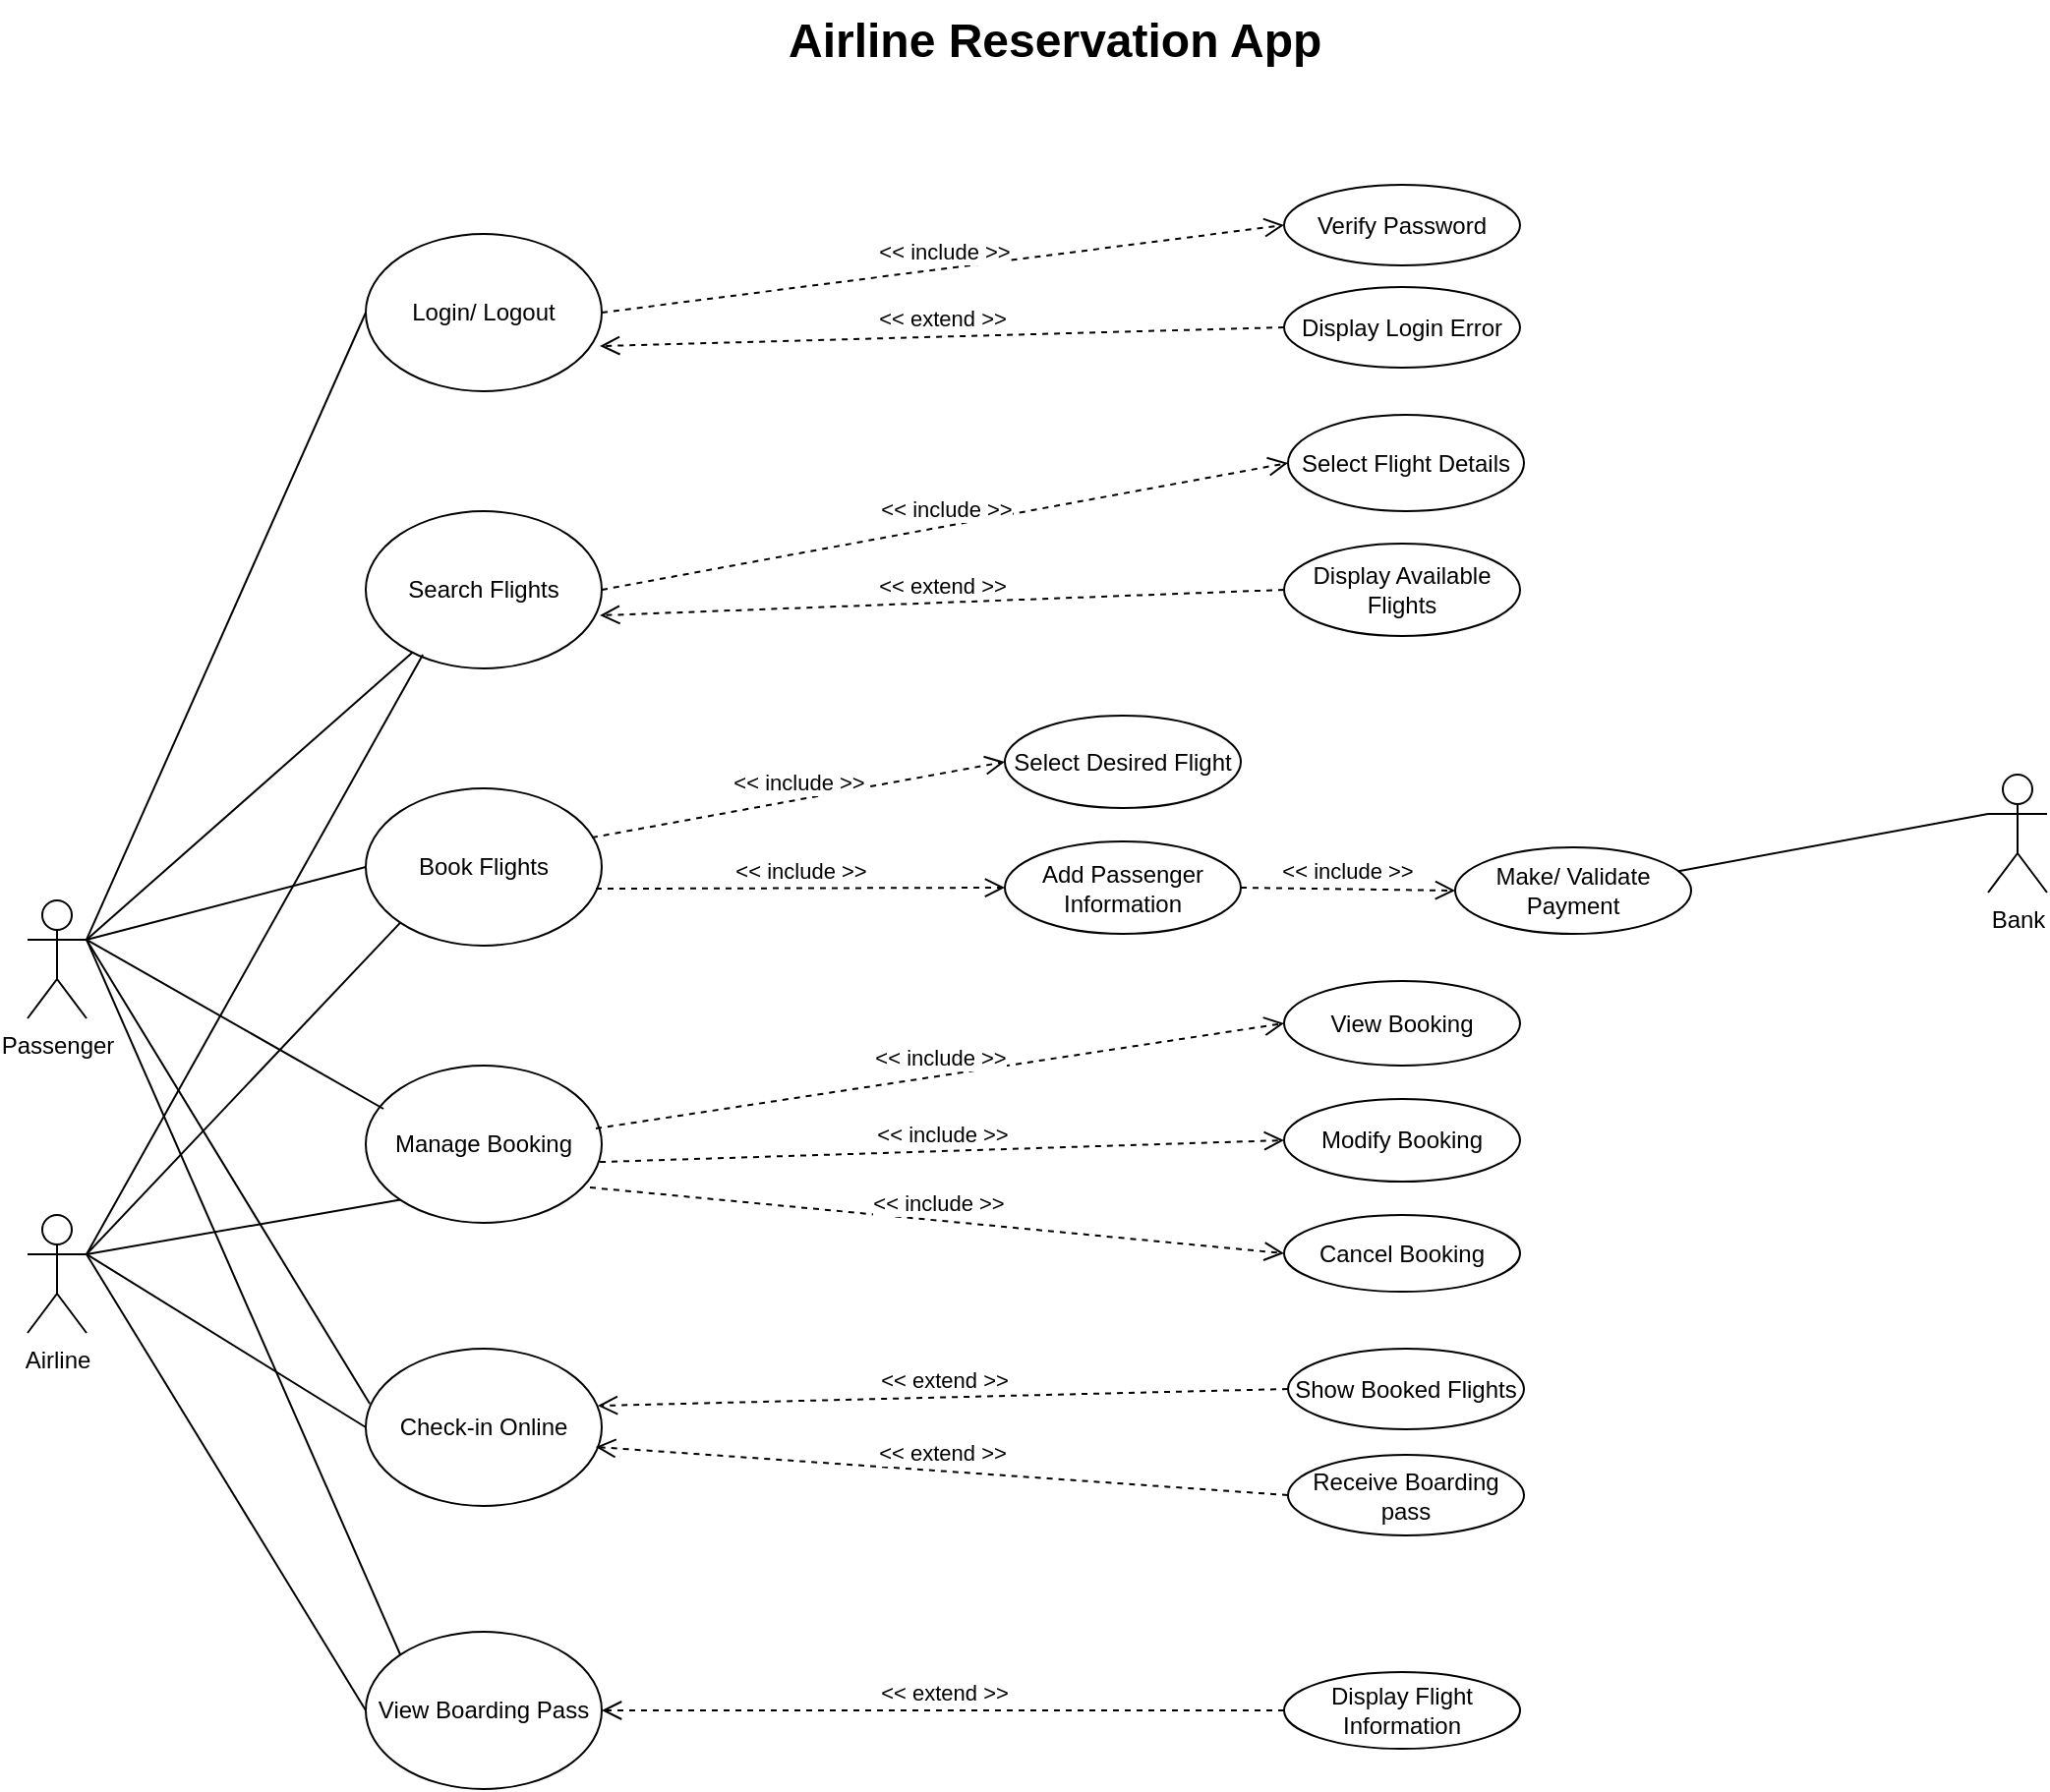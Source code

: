 <mxfile version="26.0.16">
  <diagram name="Page-1" id="PV74KrC8nbFa2HOLDQHE">
    <mxGraphModel dx="2939" dy="747" grid="0" gridSize="10" guides="1" tooltips="1" connect="1" arrows="1" fold="1" page="1" pageScale="1" pageWidth="850" pageHeight="1100" math="0" shadow="0">
      <root>
        <mxCell id="0" />
        <mxCell id="1" parent="0" />
        <mxCell id="pl-_Bf_hWxf6yMwBalIJ-1" value="Passenger" style="shape=umlActor;verticalLabelPosition=bottom;verticalAlign=top;html=1;outlineConnect=0;" parent="1" vertex="1">
          <mxGeometry x="-949" y="486" width="30" height="60" as="geometry" />
        </mxCell>
        <mxCell id="pl-_Bf_hWxf6yMwBalIJ-2" value="Login/ Logout" style="ellipse;whiteSpace=wrap;html=1;" parent="1" vertex="1">
          <mxGeometry x="-777" y="147" width="120" height="80" as="geometry" />
        </mxCell>
        <mxCell id="pl-_Bf_hWxf6yMwBalIJ-5" value="Search Flights" style="ellipse;whiteSpace=wrap;html=1;" parent="1" vertex="1">
          <mxGeometry x="-777" y="288" width="120" height="80" as="geometry" />
        </mxCell>
        <mxCell id="pl-_Bf_hWxf6yMwBalIJ-6" value="Book Flights" style="ellipse;whiteSpace=wrap;html=1;" parent="1" vertex="1">
          <mxGeometry x="-777" y="429" width="120" height="80" as="geometry" />
        </mxCell>
        <mxCell id="pl-_Bf_hWxf6yMwBalIJ-9" value="Manage Booking" style="ellipse;whiteSpace=wrap;html=1;" parent="1" vertex="1">
          <mxGeometry x="-777" y="570" width="120" height="80" as="geometry" />
        </mxCell>
        <mxCell id="pl-_Bf_hWxf6yMwBalIJ-10" value="Check-in Online" style="ellipse;whiteSpace=wrap;html=1;" parent="1" vertex="1">
          <mxGeometry x="-777" y="714" width="120" height="80" as="geometry" />
        </mxCell>
        <mxCell id="pl-_Bf_hWxf6yMwBalIJ-11" value="View Boarding Pass" style="ellipse;whiteSpace=wrap;html=1;" parent="1" vertex="1">
          <mxGeometry x="-777" y="858" width="120" height="80" as="geometry" />
        </mxCell>
        <mxCell id="pl-_Bf_hWxf6yMwBalIJ-12" value="" style="endArrow=none;html=1;rounded=0;exitX=1;exitY=0.333;exitDx=0;exitDy=0;exitPerimeter=0;entryX=0;entryY=0.5;entryDx=0;entryDy=0;" parent="1" source="pl-_Bf_hWxf6yMwBalIJ-1" target="pl-_Bf_hWxf6yMwBalIJ-2" edge="1">
          <mxGeometry width="50" height="50" relative="1" as="geometry">
            <mxPoint x="-439" y="465" as="sourcePoint" />
            <mxPoint x="-783" y="261" as="targetPoint" />
          </mxGeometry>
        </mxCell>
        <mxCell id="pl-_Bf_hWxf6yMwBalIJ-13" value="" style="endArrow=none;html=1;rounded=0;exitX=1;exitY=0.333;exitDx=0;exitDy=0;exitPerimeter=0;" parent="1" source="pl-_Bf_hWxf6yMwBalIJ-1" target="pl-_Bf_hWxf6yMwBalIJ-5" edge="1">
          <mxGeometry width="50" height="50" relative="1" as="geometry">
            <mxPoint x="-439" y="465" as="sourcePoint" />
            <mxPoint x="-389" y="415" as="targetPoint" />
          </mxGeometry>
        </mxCell>
        <mxCell id="pl-_Bf_hWxf6yMwBalIJ-14" value="" style="endArrow=none;html=1;rounded=0;exitX=1;exitY=0.333;exitDx=0;exitDy=0;exitPerimeter=0;entryX=0;entryY=0.5;entryDx=0;entryDy=0;" parent="1" source="pl-_Bf_hWxf6yMwBalIJ-1" target="pl-_Bf_hWxf6yMwBalIJ-6" edge="1">
          <mxGeometry width="50" height="50" relative="1" as="geometry">
            <mxPoint x="-439" y="465" as="sourcePoint" />
            <mxPoint x="-389" y="415" as="targetPoint" />
          </mxGeometry>
        </mxCell>
        <mxCell id="pl-_Bf_hWxf6yMwBalIJ-16" value="" style="endArrow=none;html=1;rounded=0;exitX=1;exitY=0.333;exitDx=0;exitDy=0;exitPerimeter=0;entryX=0.075;entryY=0.275;entryDx=0;entryDy=0;entryPerimeter=0;" parent="1" source="pl-_Bf_hWxf6yMwBalIJ-1" target="pl-_Bf_hWxf6yMwBalIJ-9" edge="1">
          <mxGeometry width="50" height="50" relative="1" as="geometry">
            <mxPoint x="-439" y="465" as="sourcePoint" />
            <mxPoint x="-389" y="415" as="targetPoint" />
          </mxGeometry>
        </mxCell>
        <mxCell id="pl-_Bf_hWxf6yMwBalIJ-17" value="" style="endArrow=none;html=1;rounded=0;exitX=1;exitY=0.333;exitDx=0;exitDy=0;exitPerimeter=0;entryX=0.017;entryY=0.35;entryDx=0;entryDy=0;entryPerimeter=0;" parent="1" source="pl-_Bf_hWxf6yMwBalIJ-1" target="pl-_Bf_hWxf6yMwBalIJ-10" edge="1">
          <mxGeometry width="50" height="50" relative="1" as="geometry">
            <mxPoint x="-439" y="465" as="sourcePoint" />
            <mxPoint x="-389" y="415" as="targetPoint" />
          </mxGeometry>
        </mxCell>
        <mxCell id="pl-_Bf_hWxf6yMwBalIJ-18" value="" style="endArrow=none;html=1;rounded=0;exitX=1;exitY=0.333;exitDx=0;exitDy=0;exitPerimeter=0;entryX=0;entryY=0;entryDx=0;entryDy=0;" parent="1" source="pl-_Bf_hWxf6yMwBalIJ-1" target="pl-_Bf_hWxf6yMwBalIJ-11" edge="1">
          <mxGeometry width="50" height="50" relative="1" as="geometry">
            <mxPoint x="-436" y="760" as="sourcePoint" />
            <mxPoint x="-386" y="710" as="targetPoint" />
          </mxGeometry>
        </mxCell>
        <mxCell id="pl-_Bf_hWxf6yMwBalIJ-19" value="Verify Password" style="ellipse;whiteSpace=wrap;html=1;" parent="1" vertex="1">
          <mxGeometry x="-310" y="122" width="120" height="41" as="geometry" />
        </mxCell>
        <mxCell id="pl-_Bf_hWxf6yMwBalIJ-20" value="Display Login Error" style="ellipse;whiteSpace=wrap;html=1;" parent="1" vertex="1">
          <mxGeometry x="-310" y="174" width="120" height="41" as="geometry" />
        </mxCell>
        <mxCell id="9_dAPzWOalVGL8R8S1VZ-1" value="&lt;h1 style=&quot;margin-top: 0px;&quot;&gt;Airline Reservation App&lt;/h1&gt;" style="text;html=1;whiteSpace=wrap;overflow=hidden;rounded=0;" vertex="1" parent="1">
          <mxGeometry x="-564" y="28" width="278" height="53" as="geometry" />
        </mxCell>
        <mxCell id="9_dAPzWOalVGL8R8S1VZ-4" value="Select Flight Details" style="ellipse;whiteSpace=wrap;html=1;" vertex="1" parent="1">
          <mxGeometry x="-308" y="239" width="120" height="49" as="geometry" />
        </mxCell>
        <mxCell id="9_dAPzWOalVGL8R8S1VZ-5" value="Display Available Flights" style="ellipse;whiteSpace=wrap;html=1;" vertex="1" parent="1">
          <mxGeometry x="-310" y="304.5" width="120" height="47" as="geometry" />
        </mxCell>
        <mxCell id="9_dAPzWOalVGL8R8S1VZ-6" value="Select Desired Flight" style="ellipse;whiteSpace=wrap;html=1;" vertex="1" parent="1">
          <mxGeometry x="-452" y="392" width="120" height="47" as="geometry" />
        </mxCell>
        <mxCell id="9_dAPzWOalVGL8R8S1VZ-7" value="Add Passenger Information" style="ellipse;whiteSpace=wrap;html=1;" vertex="1" parent="1">
          <mxGeometry x="-452" y="456" width="120" height="47" as="geometry" />
        </mxCell>
        <mxCell id="9_dAPzWOalVGL8R8S1VZ-8" value="Make/ Validate Payment" style="ellipse;whiteSpace=wrap;html=1;" vertex="1" parent="1">
          <mxGeometry x="-223" y="459" width="120" height="44" as="geometry" />
        </mxCell>
        <mxCell id="9_dAPzWOalVGL8R8S1VZ-9" value="Bank" style="shape=umlActor;verticalLabelPosition=bottom;verticalAlign=top;html=1;outlineConnect=0;" vertex="1" parent="1">
          <mxGeometry x="48" y="422" width="30" height="60" as="geometry" />
        </mxCell>
        <mxCell id="9_dAPzWOalVGL8R8S1VZ-10" value="" style="endArrow=none;html=1;rounded=0;entryX=0;entryY=0.333;entryDx=0;entryDy=0;entryPerimeter=0;" edge="1" parent="1" source="9_dAPzWOalVGL8R8S1VZ-8" target="9_dAPzWOalVGL8R8S1VZ-9">
          <mxGeometry width="50" height="50" relative="1" as="geometry">
            <mxPoint x="-450" y="387" as="sourcePoint" />
            <mxPoint x="-400" y="337" as="targetPoint" />
          </mxGeometry>
        </mxCell>
        <mxCell id="9_dAPzWOalVGL8R8S1VZ-11" value="View Booking" style="ellipse;whiteSpace=wrap;html=1;" vertex="1" parent="1">
          <mxGeometry x="-310" y="527" width="120" height="43" as="geometry" />
        </mxCell>
        <mxCell id="9_dAPzWOalVGL8R8S1VZ-12" value="Modify Booking" style="ellipse;whiteSpace=wrap;html=1;" vertex="1" parent="1">
          <mxGeometry x="-310" y="587" width="120" height="42" as="geometry" />
        </mxCell>
        <mxCell id="9_dAPzWOalVGL8R8S1VZ-13" value="Cancel Booking" style="ellipse;whiteSpace=wrap;html=1;" vertex="1" parent="1">
          <mxGeometry x="-310" y="646" width="120" height="39" as="geometry" />
        </mxCell>
        <mxCell id="9_dAPzWOalVGL8R8S1VZ-14" value="Show Booked Flights" style="ellipse;whiteSpace=wrap;html=1;" vertex="1" parent="1">
          <mxGeometry x="-308" y="714" width="120" height="41" as="geometry" />
        </mxCell>
        <mxCell id="9_dAPzWOalVGL8R8S1VZ-15" value="Receive Boarding pass" style="ellipse;whiteSpace=wrap;html=1;" vertex="1" parent="1">
          <mxGeometry x="-308" y="768" width="120" height="41" as="geometry" />
        </mxCell>
        <mxCell id="9_dAPzWOalVGL8R8S1VZ-16" value="Display Flight Information" style="ellipse;whiteSpace=wrap;html=1;" vertex="1" parent="1">
          <mxGeometry x="-310" y="878.5" width="120" height="39" as="geometry" />
        </mxCell>
        <mxCell id="9_dAPzWOalVGL8R8S1VZ-17" value="&amp;lt;&amp;lt; include &amp;gt;&amp;gt;" style="html=1;verticalAlign=bottom;endArrow=open;dashed=1;endSize=8;curved=0;rounded=0;exitX=1;exitY=0.5;exitDx=0;exitDy=0;entryX=0;entryY=0.5;entryDx=0;entryDy=0;" edge="1" parent="1" source="pl-_Bf_hWxf6yMwBalIJ-2" target="pl-_Bf_hWxf6yMwBalIJ-19">
          <mxGeometry relative="1" as="geometry">
            <mxPoint x="-385" y="540" as="sourcePoint" />
            <mxPoint x="-465" y="540" as="targetPoint" />
          </mxGeometry>
        </mxCell>
        <mxCell id="9_dAPzWOalVGL8R8S1VZ-18" value="&amp;lt;&amp;lt; extend &amp;gt;&amp;gt;" style="html=1;verticalAlign=bottom;endArrow=open;dashed=1;endSize=8;curved=0;rounded=0;exitX=0;exitY=0.5;exitDx=0;exitDy=0;entryX=0.992;entryY=0.713;entryDx=0;entryDy=0;entryPerimeter=0;" edge="1" parent="1" source="pl-_Bf_hWxf6yMwBalIJ-20" target="pl-_Bf_hWxf6yMwBalIJ-2">
          <mxGeometry relative="1" as="geometry">
            <mxPoint x="-496" y="335" as="sourcePoint" />
            <mxPoint x="-576" y="335" as="targetPoint" />
          </mxGeometry>
        </mxCell>
        <mxCell id="9_dAPzWOalVGL8R8S1VZ-19" value="&amp;lt;&amp;lt; include &amp;gt;&amp;gt;" style="html=1;verticalAlign=bottom;endArrow=open;dashed=1;endSize=8;curved=0;rounded=0;exitX=1;exitY=0.5;exitDx=0;exitDy=0;entryX=0;entryY=0.5;entryDx=0;entryDy=0;" edge="1" parent="1" source="pl-_Bf_hWxf6yMwBalIJ-5" target="9_dAPzWOalVGL8R8S1VZ-4">
          <mxGeometry relative="1" as="geometry">
            <mxPoint x="-385" y="357" as="sourcePoint" />
            <mxPoint x="-465" y="357" as="targetPoint" />
          </mxGeometry>
        </mxCell>
        <mxCell id="9_dAPzWOalVGL8R8S1VZ-20" value="&amp;lt;&amp;lt; extend &amp;gt;&amp;gt;" style="html=1;verticalAlign=bottom;endArrow=open;dashed=1;endSize=8;curved=0;rounded=0;exitX=0;exitY=0.5;exitDx=0;exitDy=0;entryX=0.992;entryY=0.663;entryDx=0;entryDy=0;entryPerimeter=0;" edge="1" parent="1" source="9_dAPzWOalVGL8R8S1VZ-5" target="pl-_Bf_hWxf6yMwBalIJ-5">
          <mxGeometry relative="1" as="geometry">
            <mxPoint x="-385" y="357" as="sourcePoint" />
            <mxPoint x="-465" y="357" as="targetPoint" />
          </mxGeometry>
        </mxCell>
        <mxCell id="9_dAPzWOalVGL8R8S1VZ-21" value="&amp;lt;&amp;lt; include &amp;gt;&amp;gt;" style="html=1;verticalAlign=bottom;endArrow=open;dashed=1;endSize=8;curved=0;rounded=0;exitX=0.958;exitY=0.313;exitDx=0;exitDy=0;exitPerimeter=0;entryX=0;entryY=0.5;entryDx=0;entryDy=0;" edge="1" parent="1" source="pl-_Bf_hWxf6yMwBalIJ-6" target="9_dAPzWOalVGL8R8S1VZ-6">
          <mxGeometry relative="1" as="geometry">
            <mxPoint x="-385" y="357" as="sourcePoint" />
            <mxPoint x="-465" y="357" as="targetPoint" />
          </mxGeometry>
        </mxCell>
        <mxCell id="9_dAPzWOalVGL8R8S1VZ-22" value="&amp;lt;&amp;lt; include &amp;gt;&amp;gt;" style="html=1;verticalAlign=bottom;endArrow=open;dashed=1;endSize=8;curved=0;rounded=0;exitX=0.975;exitY=0.638;exitDx=0;exitDy=0;exitPerimeter=0;entryX=0;entryY=0.5;entryDx=0;entryDy=0;" edge="1" parent="1" source="pl-_Bf_hWxf6yMwBalIJ-6" target="9_dAPzWOalVGL8R8S1VZ-7">
          <mxGeometry relative="1" as="geometry">
            <mxPoint x="-385" y="357" as="sourcePoint" />
            <mxPoint x="-465" y="357" as="targetPoint" />
          </mxGeometry>
        </mxCell>
        <mxCell id="9_dAPzWOalVGL8R8S1VZ-23" value="&amp;lt;&amp;lt; include &amp;gt;&amp;gt;" style="html=1;verticalAlign=bottom;endArrow=open;dashed=1;endSize=8;curved=0;rounded=0;exitX=1;exitY=0.5;exitDx=0;exitDy=0;entryX=0;entryY=0.5;entryDx=0;entryDy=0;" edge="1" parent="1" source="9_dAPzWOalVGL8R8S1VZ-7" target="9_dAPzWOalVGL8R8S1VZ-8">
          <mxGeometry relative="1" as="geometry">
            <mxPoint x="-385" y="357" as="sourcePoint" />
            <mxPoint x="-465" y="357" as="targetPoint" />
          </mxGeometry>
        </mxCell>
        <mxCell id="9_dAPzWOalVGL8R8S1VZ-24" value="&amp;lt;&amp;lt; include &amp;gt;&amp;gt;" style="html=1;verticalAlign=bottom;endArrow=open;dashed=1;endSize=8;curved=0;rounded=0;exitX=0.975;exitY=0.4;exitDx=0;exitDy=0;exitPerimeter=0;entryX=0;entryY=0.5;entryDx=0;entryDy=0;" edge="1" parent="1" source="pl-_Bf_hWxf6yMwBalIJ-9" target="9_dAPzWOalVGL8R8S1VZ-11">
          <mxGeometry relative="1" as="geometry">
            <mxPoint x="-386" y="640" as="sourcePoint" />
            <mxPoint x="-466" y="640" as="targetPoint" />
          </mxGeometry>
        </mxCell>
        <mxCell id="9_dAPzWOalVGL8R8S1VZ-25" value="&amp;lt;&amp;lt; include &amp;gt;&amp;gt;" style="html=1;verticalAlign=bottom;endArrow=open;dashed=1;endSize=8;curved=0;rounded=0;exitX=0.992;exitY=0.613;exitDx=0;exitDy=0;exitPerimeter=0;entryX=0;entryY=0.5;entryDx=0;entryDy=0;" edge="1" parent="1" source="pl-_Bf_hWxf6yMwBalIJ-9" target="9_dAPzWOalVGL8R8S1VZ-12">
          <mxGeometry relative="1" as="geometry">
            <mxPoint x="-386" y="640" as="sourcePoint" />
            <mxPoint x="-466" y="640" as="targetPoint" />
          </mxGeometry>
        </mxCell>
        <mxCell id="9_dAPzWOalVGL8R8S1VZ-30" value="Text" style="edgeLabel;html=1;align=center;verticalAlign=middle;resizable=0;points=[];" vertex="1" connectable="0" parent="9_dAPzWOalVGL8R8S1VZ-25">
          <mxGeometry x="0.013" y="-24" relative="1" as="geometry">
            <mxPoint as="offset" />
          </mxGeometry>
        </mxCell>
        <mxCell id="9_dAPzWOalVGL8R8S1VZ-26" value="&amp;lt;&amp;lt; include &amp;gt;&amp;gt;" style="html=1;verticalAlign=bottom;endArrow=open;dashed=1;endSize=8;curved=0;rounded=0;exitX=0.95;exitY=0.775;exitDx=0;exitDy=0;exitPerimeter=0;entryX=0;entryY=0.5;entryDx=0;entryDy=0;" edge="1" parent="1" source="pl-_Bf_hWxf6yMwBalIJ-9" target="9_dAPzWOalVGL8R8S1VZ-13">
          <mxGeometry relative="1" as="geometry">
            <mxPoint x="-386" y="640" as="sourcePoint" />
            <mxPoint x="-466" y="640" as="targetPoint" />
          </mxGeometry>
        </mxCell>
        <mxCell id="9_dAPzWOalVGL8R8S1VZ-27" value="&amp;lt;&amp;lt; extend &amp;gt;&amp;gt;" style="html=1;verticalAlign=bottom;endArrow=open;dashed=1;endSize=8;curved=0;rounded=0;exitX=0;exitY=0.5;exitDx=0;exitDy=0;entryX=0.983;entryY=0.363;entryDx=0;entryDy=0;entryPerimeter=0;" edge="1" parent="1" source="9_dAPzWOalVGL8R8S1VZ-14" target="pl-_Bf_hWxf6yMwBalIJ-10">
          <mxGeometry relative="1" as="geometry">
            <mxPoint x="-386" y="640" as="sourcePoint" />
            <mxPoint x="-466" y="640" as="targetPoint" />
          </mxGeometry>
        </mxCell>
        <mxCell id="9_dAPzWOalVGL8R8S1VZ-28" value="&amp;lt;&amp;lt; extend &amp;gt;&amp;gt;" style="html=1;verticalAlign=bottom;endArrow=open;dashed=1;endSize=8;curved=0;rounded=0;exitX=0;exitY=0.5;exitDx=0;exitDy=0;entryX=0.975;entryY=0.625;entryDx=0;entryDy=0;entryPerimeter=0;" edge="1" parent="1" source="9_dAPzWOalVGL8R8S1VZ-15" target="pl-_Bf_hWxf6yMwBalIJ-10">
          <mxGeometry relative="1" as="geometry">
            <mxPoint x="-386" y="640" as="sourcePoint" />
            <mxPoint x="-466" y="640" as="targetPoint" />
          </mxGeometry>
        </mxCell>
        <mxCell id="9_dAPzWOalVGL8R8S1VZ-29" value="&amp;lt;&amp;lt; extend &amp;gt;&amp;gt;" style="html=1;verticalAlign=bottom;endArrow=open;dashed=1;endSize=8;curved=0;rounded=0;exitX=0;exitY=0.5;exitDx=0;exitDy=0;entryX=1;entryY=0.5;entryDx=0;entryDy=0;" edge="1" parent="1" source="9_dAPzWOalVGL8R8S1VZ-16" target="pl-_Bf_hWxf6yMwBalIJ-11">
          <mxGeometry relative="1" as="geometry">
            <mxPoint x="-386" y="640" as="sourcePoint" />
            <mxPoint x="-466" y="640" as="targetPoint" />
          </mxGeometry>
        </mxCell>
        <mxCell id="9_dAPzWOalVGL8R8S1VZ-31" value="Airline" style="shape=umlActor;verticalLabelPosition=bottom;verticalAlign=top;html=1;outlineConnect=0;" vertex="1" parent="1">
          <mxGeometry x="-949" y="646" width="30" height="60" as="geometry" />
        </mxCell>
        <mxCell id="9_dAPzWOalVGL8R8S1VZ-32" value="" style="endArrow=none;html=1;rounded=0;entryX=0.242;entryY=0.913;entryDx=0;entryDy=0;entryPerimeter=0;exitX=1;exitY=0.333;exitDx=0;exitDy=0;exitPerimeter=0;" edge="1" parent="1" source="9_dAPzWOalVGL8R8S1VZ-31" target="pl-_Bf_hWxf6yMwBalIJ-5">
          <mxGeometry width="50" height="50" relative="1" as="geometry">
            <mxPoint x="-451" y="645" as="sourcePoint" />
            <mxPoint x="-746" y="372" as="targetPoint" />
          </mxGeometry>
        </mxCell>
        <mxCell id="9_dAPzWOalVGL8R8S1VZ-33" value="" style="endArrow=none;html=1;rounded=0;exitX=1;exitY=0.333;exitDx=0;exitDy=0;exitPerimeter=0;entryX=0;entryY=1;entryDx=0;entryDy=0;" edge="1" parent="1" source="9_dAPzWOalVGL8R8S1VZ-31" target="pl-_Bf_hWxf6yMwBalIJ-6">
          <mxGeometry width="50" height="50" relative="1" as="geometry">
            <mxPoint x="-451" y="645" as="sourcePoint" />
            <mxPoint x="-763" y="490" as="targetPoint" />
          </mxGeometry>
        </mxCell>
        <mxCell id="9_dAPzWOalVGL8R8S1VZ-34" value="" style="endArrow=none;html=1;rounded=0;exitX=1;exitY=0.333;exitDx=0;exitDy=0;exitPerimeter=0;entryX=0;entryY=1;entryDx=0;entryDy=0;" edge="1" parent="1" source="9_dAPzWOalVGL8R8S1VZ-31" target="pl-_Bf_hWxf6yMwBalIJ-9">
          <mxGeometry width="50" height="50" relative="1" as="geometry">
            <mxPoint x="-451" y="645" as="sourcePoint" />
            <mxPoint x="-401" y="595" as="targetPoint" />
          </mxGeometry>
        </mxCell>
        <mxCell id="9_dAPzWOalVGL8R8S1VZ-35" value="" style="endArrow=none;html=1;rounded=0;entryX=0;entryY=0.5;entryDx=0;entryDy=0;exitX=1;exitY=0.333;exitDx=0;exitDy=0;exitPerimeter=0;" edge="1" parent="1" source="9_dAPzWOalVGL8R8S1VZ-31" target="pl-_Bf_hWxf6yMwBalIJ-10">
          <mxGeometry width="50" height="50" relative="1" as="geometry">
            <mxPoint x="-918" y="670" as="sourcePoint" />
            <mxPoint x="-401" y="595" as="targetPoint" />
          </mxGeometry>
        </mxCell>
        <mxCell id="9_dAPzWOalVGL8R8S1VZ-36" value="" style="endArrow=none;html=1;rounded=0;exitX=1;exitY=0.333;exitDx=0;exitDy=0;exitPerimeter=0;entryX=0;entryY=0.5;entryDx=0;entryDy=0;" edge="1" parent="1" source="9_dAPzWOalVGL8R8S1VZ-31" target="pl-_Bf_hWxf6yMwBalIJ-11">
          <mxGeometry width="50" height="50" relative="1" as="geometry">
            <mxPoint x="-451" y="645" as="sourcePoint" />
            <mxPoint x="-401" y="595" as="targetPoint" />
          </mxGeometry>
        </mxCell>
      </root>
    </mxGraphModel>
  </diagram>
</mxfile>
